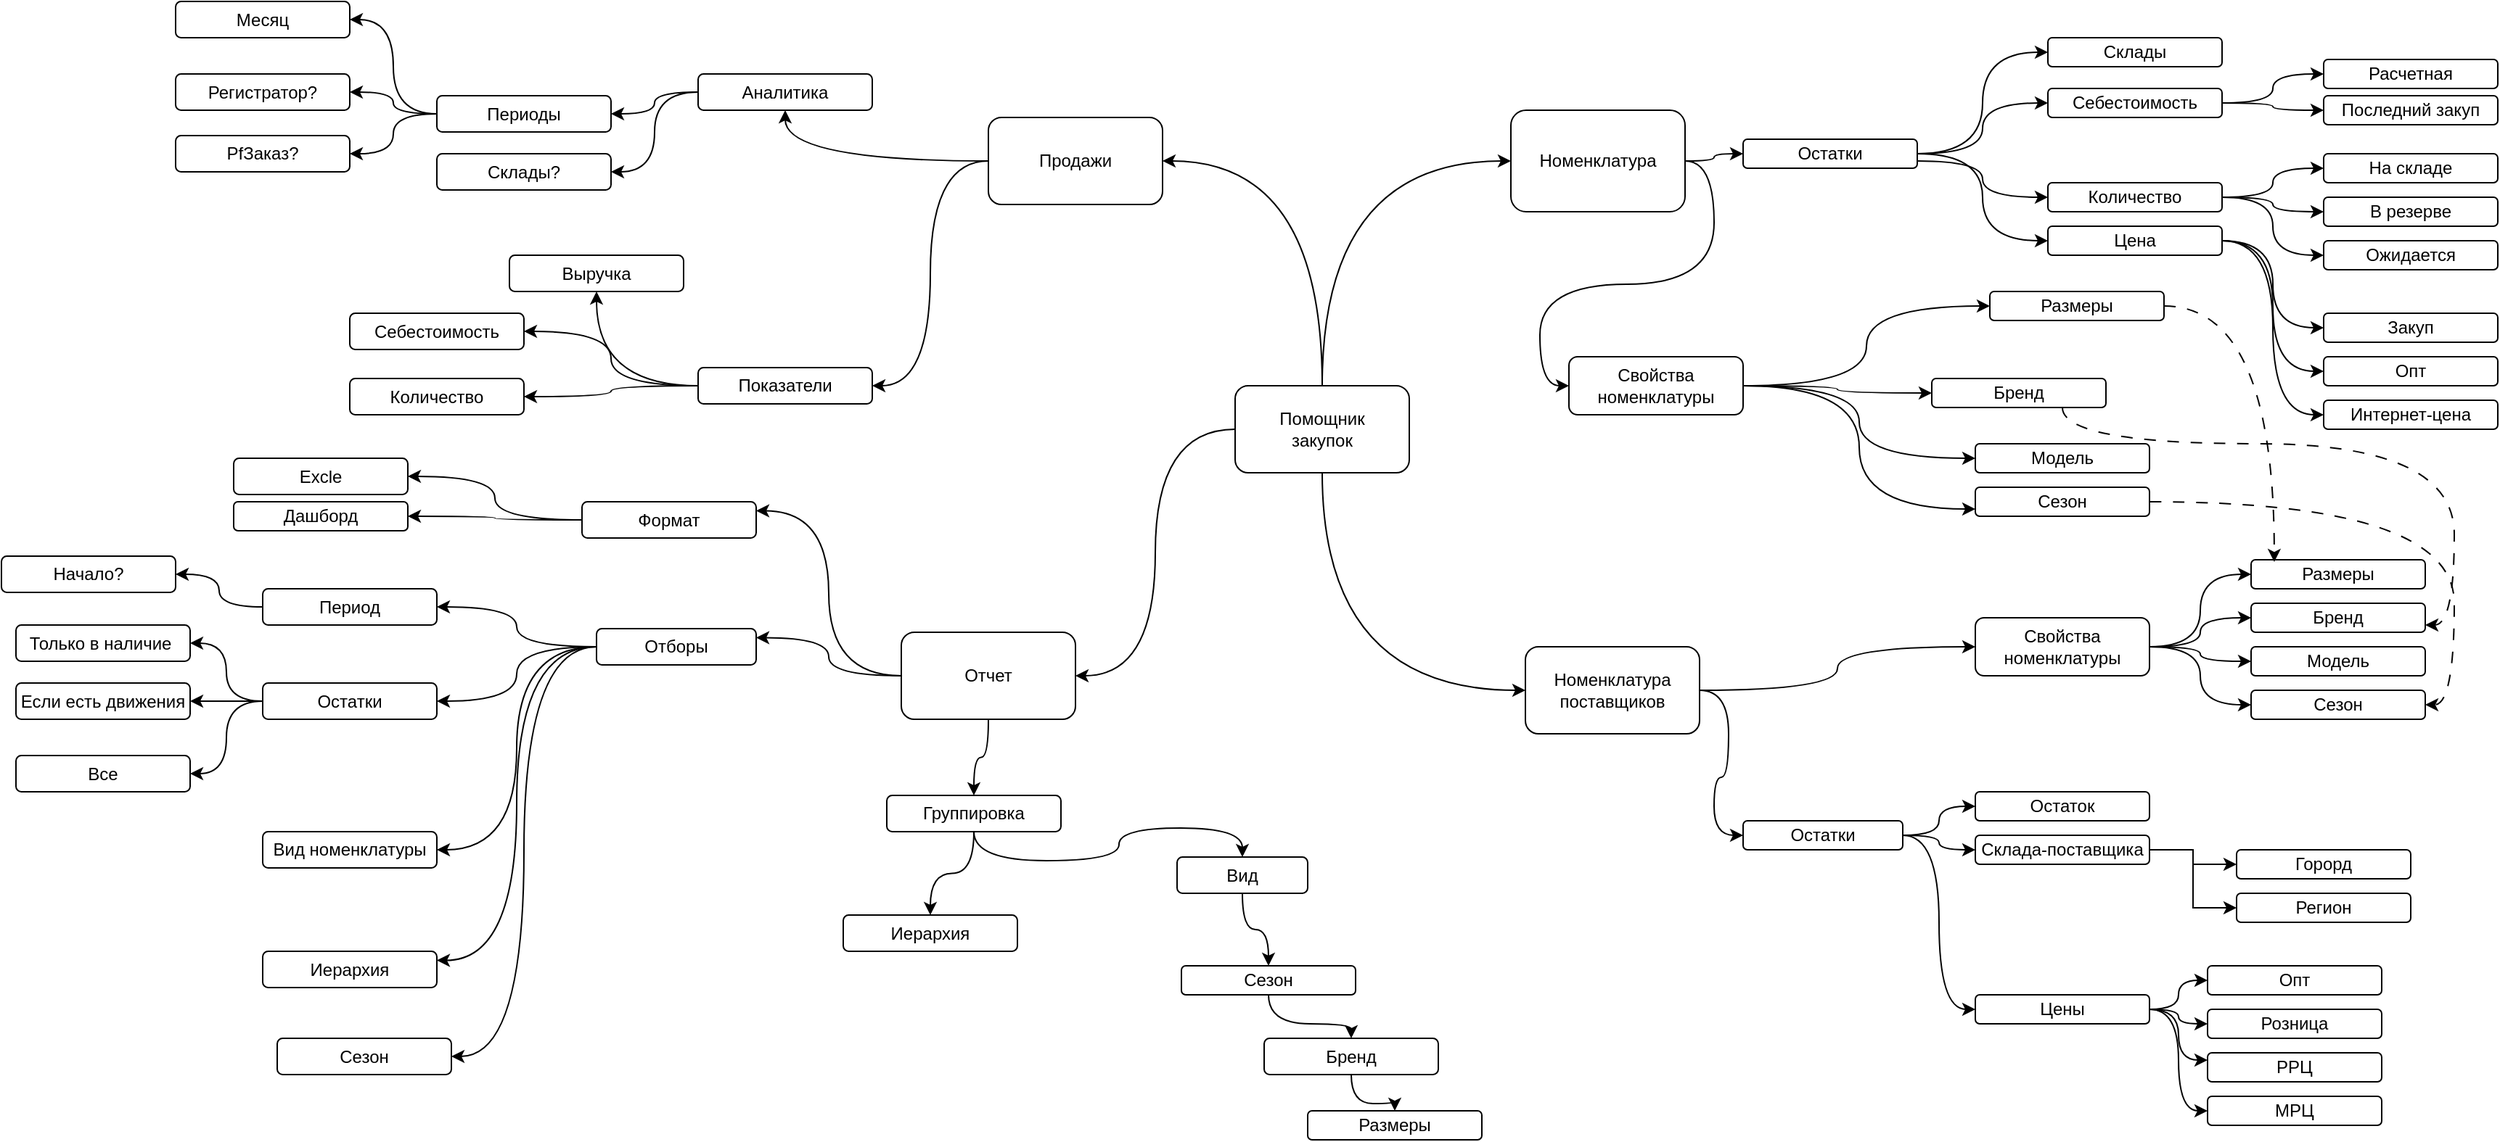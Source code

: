 <mxfile version="24.4.15" type="github">
  <diagram name="Страница — 1" id="iO15uAMqxnWTCsrXU4Rd">
    <mxGraphModel dx="2467" dy="2082" grid="1" gridSize="10" guides="1" tooltips="1" connect="1" arrows="1" fold="1" page="1" pageScale="1" pageWidth="827" pageHeight="1169" math="0" shadow="0">
      <root>
        <mxCell id="0" />
        <mxCell id="1" parent="0" />
        <mxCell id="eX9Ofy4RHRO-Lq1Xf2Qd-50" style="edgeStyle=orthogonalEdgeStyle;rounded=0;orthogonalLoop=1;jettySize=auto;html=1;entryX=0;entryY=0.5;entryDx=0;entryDy=0;curved=1;exitX=0.5;exitY=0;exitDx=0;exitDy=0;" edge="1" parent="1" source="eX9Ofy4RHRO-Lq1Xf2Qd-1" target="eX9Ofy4RHRO-Lq1Xf2Qd-2">
          <mxGeometry relative="1" as="geometry" />
        </mxCell>
        <mxCell id="eX9Ofy4RHRO-Lq1Xf2Qd-60" style="edgeStyle=orthogonalEdgeStyle;rounded=0;orthogonalLoop=1;jettySize=auto;html=1;entryX=0;entryY=0.5;entryDx=0;entryDy=0;curved=1;exitX=0.5;exitY=1;exitDx=0;exitDy=0;" edge="1" parent="1" source="eX9Ofy4RHRO-Lq1Xf2Qd-1" target="eX9Ofy4RHRO-Lq1Xf2Qd-4">
          <mxGeometry relative="1" as="geometry" />
        </mxCell>
        <mxCell id="eX9Ofy4RHRO-Lq1Xf2Qd-101" style="edgeStyle=orthogonalEdgeStyle;rounded=0;orthogonalLoop=1;jettySize=auto;html=1;entryX=1;entryY=0.5;entryDx=0;entryDy=0;exitX=0.5;exitY=0;exitDx=0;exitDy=0;curved=1;" edge="1" parent="1" source="eX9Ofy4RHRO-Lq1Xf2Qd-1" target="eX9Ofy4RHRO-Lq1Xf2Qd-83">
          <mxGeometry relative="1" as="geometry" />
        </mxCell>
        <mxCell id="eX9Ofy4RHRO-Lq1Xf2Qd-122" style="edgeStyle=orthogonalEdgeStyle;rounded=0;orthogonalLoop=1;jettySize=auto;html=1;entryX=1;entryY=0.5;entryDx=0;entryDy=0;curved=1;" edge="1" parent="1" source="eX9Ofy4RHRO-Lq1Xf2Qd-1" target="eX9Ofy4RHRO-Lq1Xf2Qd-121">
          <mxGeometry relative="1" as="geometry" />
        </mxCell>
        <mxCell id="eX9Ofy4RHRO-Lq1Xf2Qd-1" value="Помощник&lt;div&gt;закупок&lt;/div&gt;" style="rounded=1;whiteSpace=wrap;html=1;" vertex="1" parent="1">
          <mxGeometry x="330" y="240" width="120" height="60" as="geometry" />
        </mxCell>
        <mxCell id="eX9Ofy4RHRO-Lq1Xf2Qd-2" value="Номенклатура" style="rounded=1;whiteSpace=wrap;html=1;" vertex="1" parent="1">
          <mxGeometry x="520" y="50" width="120" height="70" as="geometry" />
        </mxCell>
        <mxCell id="eX9Ofy4RHRO-Lq1Xf2Qd-65" style="edgeStyle=orthogonalEdgeStyle;rounded=0;orthogonalLoop=1;jettySize=auto;html=1;entryX=0;entryY=0.5;entryDx=0;entryDy=0;curved=1;" edge="1" parent="1" source="eX9Ofy4RHRO-Lq1Xf2Qd-4" target="eX9Ofy4RHRO-Lq1Xf2Qd-24">
          <mxGeometry relative="1" as="geometry" />
        </mxCell>
        <mxCell id="eX9Ofy4RHRO-Lq1Xf2Qd-73" style="edgeStyle=orthogonalEdgeStyle;rounded=0;orthogonalLoop=1;jettySize=auto;html=1;entryX=0;entryY=0.5;entryDx=0;entryDy=0;curved=1;" edge="1" parent="1" source="eX9Ofy4RHRO-Lq1Xf2Qd-4" target="eX9Ofy4RHRO-Lq1Xf2Qd-29">
          <mxGeometry relative="1" as="geometry" />
        </mxCell>
        <mxCell id="eX9Ofy4RHRO-Lq1Xf2Qd-4" value="Номенклатура&lt;div&gt;поставщиков&lt;/div&gt;" style="rounded=1;whiteSpace=wrap;html=1;" vertex="1" parent="1">
          <mxGeometry x="530" y="420" width="120" height="60" as="geometry" />
        </mxCell>
        <mxCell id="eX9Ofy4RHRO-Lq1Xf2Qd-53" style="edgeStyle=orthogonalEdgeStyle;rounded=0;orthogonalLoop=1;jettySize=auto;html=1;entryX=0;entryY=0.5;entryDx=0;entryDy=0;curved=1;" edge="1" parent="1" source="eX9Ofy4RHRO-Lq1Xf2Qd-7" target="eX9Ofy4RHRO-Lq1Xf2Qd-18">
          <mxGeometry relative="1" as="geometry" />
        </mxCell>
        <mxCell id="eX9Ofy4RHRO-Lq1Xf2Qd-54" style="edgeStyle=orthogonalEdgeStyle;rounded=0;orthogonalLoop=1;jettySize=auto;html=1;entryX=0;entryY=0.5;entryDx=0;entryDy=0;curved=1;" edge="1" parent="1" source="eX9Ofy4RHRO-Lq1Xf2Qd-7" target="eX9Ofy4RHRO-Lq1Xf2Qd-19">
          <mxGeometry relative="1" as="geometry" />
        </mxCell>
        <mxCell id="eX9Ofy4RHRO-Lq1Xf2Qd-55" style="edgeStyle=orthogonalEdgeStyle;rounded=0;orthogonalLoop=1;jettySize=auto;html=1;exitX=1;exitY=0.75;exitDx=0;exitDy=0;entryX=0;entryY=0.5;entryDx=0;entryDy=0;curved=1;" edge="1" parent="1" source="eX9Ofy4RHRO-Lq1Xf2Qd-7" target="eX9Ofy4RHRO-Lq1Xf2Qd-38">
          <mxGeometry relative="1" as="geometry" />
        </mxCell>
        <mxCell id="eX9Ofy4RHRO-Lq1Xf2Qd-56" style="edgeStyle=orthogonalEdgeStyle;rounded=0;orthogonalLoop=1;jettySize=auto;html=1;entryX=0;entryY=0.5;entryDx=0;entryDy=0;curved=1;" edge="1" parent="1" source="eX9Ofy4RHRO-Lq1Xf2Qd-7" target="eX9Ofy4RHRO-Lq1Xf2Qd-39">
          <mxGeometry relative="1" as="geometry" />
        </mxCell>
        <mxCell id="eX9Ofy4RHRO-Lq1Xf2Qd-7" value="Остатки" style="rounded=1;whiteSpace=wrap;html=1;" vertex="1" parent="1">
          <mxGeometry x="680" y="70" width="120" height="20" as="geometry" />
        </mxCell>
        <mxCell id="eX9Ofy4RHRO-Lq1Xf2Qd-57" style="edgeStyle=orthogonalEdgeStyle;rounded=0;orthogonalLoop=1;jettySize=auto;html=1;curved=1;" edge="1" parent="1" source="eX9Ofy4RHRO-Lq1Xf2Qd-9" target="eX9Ofy4RHRO-Lq1Xf2Qd-13">
          <mxGeometry relative="1" as="geometry" />
        </mxCell>
        <mxCell id="eX9Ofy4RHRO-Lq1Xf2Qd-58" style="edgeStyle=orthogonalEdgeStyle;rounded=0;orthogonalLoop=1;jettySize=auto;html=1;entryX=0;entryY=0.5;entryDx=0;entryDy=0;curved=1;" edge="1" parent="1" source="eX9Ofy4RHRO-Lq1Xf2Qd-9" target="eX9Ofy4RHRO-Lq1Xf2Qd-15">
          <mxGeometry relative="1" as="geometry" />
        </mxCell>
        <mxCell id="eX9Ofy4RHRO-Lq1Xf2Qd-59" style="edgeStyle=orthogonalEdgeStyle;rounded=0;orthogonalLoop=1;jettySize=auto;html=1;entryX=0;entryY=0.75;entryDx=0;entryDy=0;curved=1;" edge="1" parent="1" source="eX9Ofy4RHRO-Lq1Xf2Qd-9" target="eX9Ofy4RHRO-Lq1Xf2Qd-22">
          <mxGeometry relative="1" as="geometry" />
        </mxCell>
        <mxCell id="eX9Ofy4RHRO-Lq1Xf2Qd-9" value="Свойства номенклатуры" style="rounded=1;whiteSpace=wrap;html=1;" vertex="1" parent="1">
          <mxGeometry x="560" y="220" width="120" height="40" as="geometry" />
        </mxCell>
        <mxCell id="eX9Ofy4RHRO-Lq1Xf2Qd-11" value="Размеры" style="rounded=1;whiteSpace=wrap;html=1;" vertex="1" parent="1">
          <mxGeometry x="850" y="175" width="120" height="20" as="geometry" />
        </mxCell>
        <mxCell id="eX9Ofy4RHRO-Lq1Xf2Qd-179" style="edgeStyle=orthogonalEdgeStyle;rounded=0;orthogonalLoop=1;jettySize=auto;html=1;entryX=1;entryY=0.75;entryDx=0;entryDy=0;curved=1;dashed=1;dashPattern=8 8;" edge="1" parent="1" source="eX9Ofy4RHRO-Lq1Xf2Qd-13" target="eX9Ofy4RHRO-Lq1Xf2Qd-26">
          <mxGeometry relative="1" as="geometry">
            <Array as="points">
              <mxPoint x="900" y="280" />
              <mxPoint x="1170" y="280" />
              <mxPoint x="1170" y="405" />
            </Array>
          </mxGeometry>
        </mxCell>
        <mxCell id="eX9Ofy4RHRO-Lq1Xf2Qd-13" value="Бренд" style="rounded=1;whiteSpace=wrap;html=1;" vertex="1" parent="1">
          <mxGeometry x="810" y="235" width="120" height="20" as="geometry" />
        </mxCell>
        <mxCell id="eX9Ofy4RHRO-Lq1Xf2Qd-15" value="Модель" style="rounded=1;whiteSpace=wrap;html=1;" vertex="1" parent="1">
          <mxGeometry x="840" y="280" width="120" height="20" as="geometry" />
        </mxCell>
        <mxCell id="eX9Ofy4RHRO-Lq1Xf2Qd-18" value="Склады" style="rounded=1;whiteSpace=wrap;html=1;" vertex="1" parent="1">
          <mxGeometry x="890" width="120" height="20" as="geometry" />
        </mxCell>
        <mxCell id="eX9Ofy4RHRO-Lq1Xf2Qd-97" style="edgeStyle=orthogonalEdgeStyle;rounded=0;orthogonalLoop=1;jettySize=auto;html=1;entryX=0;entryY=0.5;entryDx=0;entryDy=0;curved=1;" edge="1" parent="1" source="eX9Ofy4RHRO-Lq1Xf2Qd-19" target="eX9Ofy4RHRO-Lq1Xf2Qd-95">
          <mxGeometry relative="1" as="geometry" />
        </mxCell>
        <mxCell id="eX9Ofy4RHRO-Lq1Xf2Qd-98" style="edgeStyle=orthogonalEdgeStyle;rounded=0;orthogonalLoop=1;jettySize=auto;html=1;curved=1;" edge="1" parent="1" source="eX9Ofy4RHRO-Lq1Xf2Qd-19" target="eX9Ofy4RHRO-Lq1Xf2Qd-96">
          <mxGeometry relative="1" as="geometry" />
        </mxCell>
        <mxCell id="eX9Ofy4RHRO-Lq1Xf2Qd-19" value="Себестоимость" style="rounded=1;whiteSpace=wrap;html=1;" vertex="1" parent="1">
          <mxGeometry x="890" y="35" width="120" height="20" as="geometry" />
        </mxCell>
        <mxCell id="eX9Ofy4RHRO-Lq1Xf2Qd-180" style="edgeStyle=orthogonalEdgeStyle;rounded=0;orthogonalLoop=1;jettySize=auto;html=1;entryX=1;entryY=0.5;entryDx=0;entryDy=0;curved=1;dashed=1;dashPattern=8 8;" edge="1" parent="1" source="eX9Ofy4RHRO-Lq1Xf2Qd-22" target="eX9Ofy4RHRO-Lq1Xf2Qd-28">
          <mxGeometry relative="1" as="geometry" />
        </mxCell>
        <mxCell id="eX9Ofy4RHRO-Lq1Xf2Qd-22" value="Сезон" style="rounded=1;whiteSpace=wrap;html=1;" vertex="1" parent="1">
          <mxGeometry x="840" y="310" width="120" height="20" as="geometry" />
        </mxCell>
        <mxCell id="eX9Ofy4RHRO-Lq1Xf2Qd-66" style="edgeStyle=orthogonalEdgeStyle;rounded=0;orthogonalLoop=1;jettySize=auto;html=1;entryX=0;entryY=0.5;entryDx=0;entryDy=0;curved=1;" edge="1" parent="1" source="eX9Ofy4RHRO-Lq1Xf2Qd-24" target="eX9Ofy4RHRO-Lq1Xf2Qd-25">
          <mxGeometry relative="1" as="geometry" />
        </mxCell>
        <mxCell id="eX9Ofy4RHRO-Lq1Xf2Qd-67" style="edgeStyle=orthogonalEdgeStyle;rounded=0;orthogonalLoop=1;jettySize=auto;html=1;entryX=0;entryY=0.5;entryDx=0;entryDy=0;curved=1;" edge="1" parent="1" source="eX9Ofy4RHRO-Lq1Xf2Qd-24" target="eX9Ofy4RHRO-Lq1Xf2Qd-26">
          <mxGeometry relative="1" as="geometry" />
        </mxCell>
        <mxCell id="eX9Ofy4RHRO-Lq1Xf2Qd-68" style="edgeStyle=orthogonalEdgeStyle;rounded=0;orthogonalLoop=1;jettySize=auto;html=1;entryX=0;entryY=0.5;entryDx=0;entryDy=0;curved=1;" edge="1" parent="1" source="eX9Ofy4RHRO-Lq1Xf2Qd-24" target="eX9Ofy4RHRO-Lq1Xf2Qd-27">
          <mxGeometry relative="1" as="geometry" />
        </mxCell>
        <mxCell id="eX9Ofy4RHRO-Lq1Xf2Qd-69" style="edgeStyle=orthogonalEdgeStyle;rounded=0;orthogonalLoop=1;jettySize=auto;html=1;entryX=0;entryY=0.5;entryDx=0;entryDy=0;curved=1;" edge="1" parent="1" source="eX9Ofy4RHRO-Lq1Xf2Qd-24" target="eX9Ofy4RHRO-Lq1Xf2Qd-28">
          <mxGeometry relative="1" as="geometry" />
        </mxCell>
        <mxCell id="eX9Ofy4RHRO-Lq1Xf2Qd-24" value="Свойства номенклатуры" style="rounded=1;whiteSpace=wrap;html=1;" vertex="1" parent="1">
          <mxGeometry x="840" y="400" width="120" height="40" as="geometry" />
        </mxCell>
        <mxCell id="eX9Ofy4RHRO-Lq1Xf2Qd-25" value="Размеры" style="rounded=1;whiteSpace=wrap;html=1;" vertex="1" parent="1">
          <mxGeometry x="1030" y="360" width="120" height="20" as="geometry" />
        </mxCell>
        <mxCell id="eX9Ofy4RHRO-Lq1Xf2Qd-26" value="Бренд" style="rounded=1;whiteSpace=wrap;html=1;" vertex="1" parent="1">
          <mxGeometry x="1030" y="390" width="120" height="20" as="geometry" />
        </mxCell>
        <mxCell id="eX9Ofy4RHRO-Lq1Xf2Qd-27" value="Модель" style="rounded=1;whiteSpace=wrap;html=1;" vertex="1" parent="1">
          <mxGeometry x="1030" y="420" width="120" height="20" as="geometry" />
        </mxCell>
        <mxCell id="eX9Ofy4RHRO-Lq1Xf2Qd-28" value="Сезон" style="rounded=1;whiteSpace=wrap;html=1;" vertex="1" parent="1">
          <mxGeometry x="1030" y="450" width="120" height="20" as="geometry" />
        </mxCell>
        <mxCell id="eX9Ofy4RHRO-Lq1Xf2Qd-74" style="edgeStyle=orthogonalEdgeStyle;rounded=0;orthogonalLoop=1;jettySize=auto;html=1;entryX=0;entryY=0.5;entryDx=0;entryDy=0;curved=1;" edge="1" parent="1" source="eX9Ofy4RHRO-Lq1Xf2Qd-29" target="eX9Ofy4RHRO-Lq1Xf2Qd-31">
          <mxGeometry relative="1" as="geometry" />
        </mxCell>
        <mxCell id="eX9Ofy4RHRO-Lq1Xf2Qd-75" style="edgeStyle=orthogonalEdgeStyle;rounded=0;orthogonalLoop=1;jettySize=auto;html=1;entryX=0;entryY=0.5;entryDx=0;entryDy=0;curved=1;" edge="1" parent="1" source="eX9Ofy4RHRO-Lq1Xf2Qd-29" target="eX9Ofy4RHRO-Lq1Xf2Qd-33">
          <mxGeometry relative="1" as="geometry" />
        </mxCell>
        <mxCell id="eX9Ofy4RHRO-Lq1Xf2Qd-76" style="edgeStyle=orthogonalEdgeStyle;rounded=0;orthogonalLoop=1;jettySize=auto;html=1;entryX=0;entryY=0.5;entryDx=0;entryDy=0;curved=1;" edge="1" parent="1" source="eX9Ofy4RHRO-Lq1Xf2Qd-29" target="eX9Ofy4RHRO-Lq1Xf2Qd-40">
          <mxGeometry relative="1" as="geometry" />
        </mxCell>
        <mxCell id="eX9Ofy4RHRO-Lq1Xf2Qd-29" value="Остатки" style="rounded=1;whiteSpace=wrap;html=1;" vertex="1" parent="1">
          <mxGeometry x="680" y="540" width="110" height="20" as="geometry" />
        </mxCell>
        <mxCell id="eX9Ofy4RHRO-Lq1Xf2Qd-31" value="Остаток" style="rounded=1;whiteSpace=wrap;html=1;" vertex="1" parent="1">
          <mxGeometry x="840" y="520" width="120" height="20" as="geometry" />
        </mxCell>
        <mxCell id="eX9Ofy4RHRO-Lq1Xf2Qd-77" style="edgeStyle=orthogonalEdgeStyle;rounded=0;orthogonalLoop=1;jettySize=auto;html=1;entryX=0;entryY=0.5;entryDx=0;entryDy=0;" edge="1" parent="1" source="eX9Ofy4RHRO-Lq1Xf2Qd-33" target="eX9Ofy4RHRO-Lq1Xf2Qd-34">
          <mxGeometry relative="1" as="geometry" />
        </mxCell>
        <mxCell id="eX9Ofy4RHRO-Lq1Xf2Qd-78" style="edgeStyle=orthogonalEdgeStyle;rounded=0;orthogonalLoop=1;jettySize=auto;html=1;entryX=0;entryY=0.5;entryDx=0;entryDy=0;" edge="1" parent="1" source="eX9Ofy4RHRO-Lq1Xf2Qd-33" target="eX9Ofy4RHRO-Lq1Xf2Qd-37">
          <mxGeometry relative="1" as="geometry" />
        </mxCell>
        <mxCell id="eX9Ofy4RHRO-Lq1Xf2Qd-33" value="Склада-поставщика" style="rounded=1;whiteSpace=wrap;html=1;" vertex="1" parent="1">
          <mxGeometry x="840" y="550" width="120" height="20" as="geometry" />
        </mxCell>
        <mxCell id="eX9Ofy4RHRO-Lq1Xf2Qd-34" value="Горорд" style="rounded=1;whiteSpace=wrap;html=1;" vertex="1" parent="1">
          <mxGeometry x="1020" y="560" width="120" height="20" as="geometry" />
        </mxCell>
        <mxCell id="eX9Ofy4RHRO-Lq1Xf2Qd-37" value="Регион" style="rounded=1;whiteSpace=wrap;html=1;" vertex="1" parent="1">
          <mxGeometry x="1020" y="590" width="120" height="20" as="geometry" />
        </mxCell>
        <mxCell id="eX9Ofy4RHRO-Lq1Xf2Qd-91" style="edgeStyle=orthogonalEdgeStyle;rounded=0;orthogonalLoop=1;jettySize=auto;html=1;curved=1;" edge="1" parent="1" source="eX9Ofy4RHRO-Lq1Xf2Qd-38" target="eX9Ofy4RHRO-Lq1Xf2Qd-88">
          <mxGeometry relative="1" as="geometry" />
        </mxCell>
        <mxCell id="eX9Ofy4RHRO-Lq1Xf2Qd-92" style="edgeStyle=orthogonalEdgeStyle;rounded=0;orthogonalLoop=1;jettySize=auto;html=1;entryX=0;entryY=0.5;entryDx=0;entryDy=0;curved=1;" edge="1" parent="1" source="eX9Ofy4RHRO-Lq1Xf2Qd-38" target="eX9Ofy4RHRO-Lq1Xf2Qd-89">
          <mxGeometry relative="1" as="geometry" />
        </mxCell>
        <mxCell id="eX9Ofy4RHRO-Lq1Xf2Qd-93" style="edgeStyle=orthogonalEdgeStyle;rounded=0;orthogonalLoop=1;jettySize=auto;html=1;entryX=0;entryY=0.5;entryDx=0;entryDy=0;curved=1;" edge="1" parent="1" source="eX9Ofy4RHRO-Lq1Xf2Qd-38" target="eX9Ofy4RHRO-Lq1Xf2Qd-90">
          <mxGeometry relative="1" as="geometry" />
        </mxCell>
        <mxCell id="eX9Ofy4RHRO-Lq1Xf2Qd-38" value="Количество" style="rounded=1;whiteSpace=wrap;html=1;" vertex="1" parent="1">
          <mxGeometry x="890" y="100" width="120" height="20" as="geometry" />
        </mxCell>
        <mxCell id="eX9Ofy4RHRO-Lq1Xf2Qd-70" style="edgeStyle=orthogonalEdgeStyle;rounded=0;orthogonalLoop=1;jettySize=auto;html=1;entryX=0;entryY=0.5;entryDx=0;entryDy=0;curved=1;" edge="1" parent="1" source="eX9Ofy4RHRO-Lq1Xf2Qd-39" target="eX9Ofy4RHRO-Lq1Xf2Qd-64">
          <mxGeometry relative="1" as="geometry" />
        </mxCell>
        <mxCell id="eX9Ofy4RHRO-Lq1Xf2Qd-71" style="edgeStyle=orthogonalEdgeStyle;rounded=0;orthogonalLoop=1;jettySize=auto;html=1;entryX=0;entryY=0.5;entryDx=0;entryDy=0;curved=1;" edge="1" parent="1" source="eX9Ofy4RHRO-Lq1Xf2Qd-39" target="eX9Ofy4RHRO-Lq1Xf2Qd-62">
          <mxGeometry relative="1" as="geometry" />
        </mxCell>
        <mxCell id="eX9Ofy4RHRO-Lq1Xf2Qd-72" style="edgeStyle=orthogonalEdgeStyle;rounded=0;orthogonalLoop=1;jettySize=auto;html=1;entryX=0;entryY=0.5;entryDx=0;entryDy=0;curved=1;" edge="1" parent="1" source="eX9Ofy4RHRO-Lq1Xf2Qd-39" target="eX9Ofy4RHRO-Lq1Xf2Qd-63">
          <mxGeometry relative="1" as="geometry" />
        </mxCell>
        <mxCell id="eX9Ofy4RHRO-Lq1Xf2Qd-39" value="Цена" style="rounded=1;whiteSpace=wrap;html=1;" vertex="1" parent="1">
          <mxGeometry x="890" y="130" width="120" height="20" as="geometry" />
        </mxCell>
        <mxCell id="eX9Ofy4RHRO-Lq1Xf2Qd-79" style="edgeStyle=orthogonalEdgeStyle;rounded=0;orthogonalLoop=1;jettySize=auto;html=1;entryX=0;entryY=0.5;entryDx=0;entryDy=0;curved=1;" edge="1" parent="1" source="eX9Ofy4RHRO-Lq1Xf2Qd-40" target="eX9Ofy4RHRO-Lq1Xf2Qd-41">
          <mxGeometry relative="1" as="geometry" />
        </mxCell>
        <mxCell id="eX9Ofy4RHRO-Lq1Xf2Qd-80" style="edgeStyle=orthogonalEdgeStyle;rounded=0;orthogonalLoop=1;jettySize=auto;html=1;entryX=0;entryY=0.5;entryDx=0;entryDy=0;curved=1;" edge="1" parent="1" source="eX9Ofy4RHRO-Lq1Xf2Qd-40" target="eX9Ofy4RHRO-Lq1Xf2Qd-42">
          <mxGeometry relative="1" as="geometry" />
        </mxCell>
        <mxCell id="eX9Ofy4RHRO-Lq1Xf2Qd-81" style="edgeStyle=orthogonalEdgeStyle;rounded=0;orthogonalLoop=1;jettySize=auto;html=1;entryX=0;entryY=0.25;entryDx=0;entryDy=0;curved=1;" edge="1" parent="1" source="eX9Ofy4RHRO-Lq1Xf2Qd-40" target="eX9Ofy4RHRO-Lq1Xf2Qd-44">
          <mxGeometry relative="1" as="geometry" />
        </mxCell>
        <mxCell id="eX9Ofy4RHRO-Lq1Xf2Qd-82" style="edgeStyle=orthogonalEdgeStyle;rounded=0;orthogonalLoop=1;jettySize=auto;html=1;entryX=0;entryY=0.5;entryDx=0;entryDy=0;curved=1;" edge="1" parent="1" source="eX9Ofy4RHRO-Lq1Xf2Qd-40" target="eX9Ofy4RHRO-Lq1Xf2Qd-46">
          <mxGeometry relative="1" as="geometry" />
        </mxCell>
        <mxCell id="eX9Ofy4RHRO-Lq1Xf2Qd-40" value="Цены" style="rounded=1;whiteSpace=wrap;html=1;" vertex="1" parent="1">
          <mxGeometry x="840" y="660" width="120" height="20" as="geometry" />
        </mxCell>
        <mxCell id="eX9Ofy4RHRO-Lq1Xf2Qd-41" value="Опт" style="rounded=1;whiteSpace=wrap;html=1;" vertex="1" parent="1">
          <mxGeometry x="1000" y="640" width="120" height="20" as="geometry" />
        </mxCell>
        <mxCell id="eX9Ofy4RHRO-Lq1Xf2Qd-42" value="Розница" style="rounded=1;whiteSpace=wrap;html=1;" vertex="1" parent="1">
          <mxGeometry x="1000" y="670" width="120" height="20" as="geometry" />
        </mxCell>
        <mxCell id="eX9Ofy4RHRO-Lq1Xf2Qd-44" value="РРЦ" style="rounded=1;whiteSpace=wrap;html=1;" vertex="1" parent="1">
          <mxGeometry x="1000" y="700" width="120" height="20" as="geometry" />
        </mxCell>
        <mxCell id="eX9Ofy4RHRO-Lq1Xf2Qd-46" value="МРЦ" style="rounded=1;whiteSpace=wrap;html=1;" vertex="1" parent="1">
          <mxGeometry x="1000" y="730" width="120" height="20" as="geometry" />
        </mxCell>
        <mxCell id="eX9Ofy4RHRO-Lq1Xf2Qd-49" value="" style="endArrow=classic;html=1;rounded=0;entryX=0;entryY=0.5;entryDx=0;entryDy=0;edgeStyle=orthogonalEdgeStyle;curved=1;" edge="1" parent="1" source="eX9Ofy4RHRO-Lq1Xf2Qd-9" target="eX9Ofy4RHRO-Lq1Xf2Qd-11">
          <mxGeometry width="50" height="50" relative="1" as="geometry">
            <mxPoint x="840" y="320" as="sourcePoint" />
            <mxPoint x="890" y="270" as="targetPoint" />
          </mxGeometry>
        </mxCell>
        <mxCell id="eX9Ofy4RHRO-Lq1Xf2Qd-51" style="edgeStyle=orthogonalEdgeStyle;rounded=0;orthogonalLoop=1;jettySize=auto;html=1;entryX=0;entryY=0.5;entryDx=0;entryDy=0;curved=1;exitX=1;exitY=0.5;exitDx=0;exitDy=0;" edge="1" parent="1" source="eX9Ofy4RHRO-Lq1Xf2Qd-2" target="eX9Ofy4RHRO-Lq1Xf2Qd-7">
          <mxGeometry relative="1" as="geometry">
            <mxPoint x="280" y="250" as="sourcePoint" />
            <mxPoint x="530" y="95" as="targetPoint" />
          </mxGeometry>
        </mxCell>
        <mxCell id="eX9Ofy4RHRO-Lq1Xf2Qd-52" style="edgeStyle=orthogonalEdgeStyle;rounded=0;orthogonalLoop=1;jettySize=auto;html=1;entryX=0;entryY=0.5;entryDx=0;entryDy=0;curved=1;exitX=1;exitY=0.5;exitDx=0;exitDy=0;" edge="1" parent="1" source="eX9Ofy4RHRO-Lq1Xf2Qd-2" target="eX9Ofy4RHRO-Lq1Xf2Qd-9">
          <mxGeometry relative="1" as="geometry">
            <mxPoint x="650" y="95" as="sourcePoint" />
            <mxPoint x="690" y="90" as="targetPoint" />
          </mxGeometry>
        </mxCell>
        <mxCell id="eX9Ofy4RHRO-Lq1Xf2Qd-62" value="Опт" style="rounded=1;whiteSpace=wrap;html=1;" vertex="1" parent="1">
          <mxGeometry x="1080" y="220" width="120" height="20" as="geometry" />
        </mxCell>
        <mxCell id="eX9Ofy4RHRO-Lq1Xf2Qd-63" value="Интернет-цена" style="rounded=1;whiteSpace=wrap;html=1;" vertex="1" parent="1">
          <mxGeometry x="1080" y="250" width="120" height="20" as="geometry" />
        </mxCell>
        <mxCell id="eX9Ofy4RHRO-Lq1Xf2Qd-64" value="Закуп" style="rounded=1;whiteSpace=wrap;html=1;" vertex="1" parent="1">
          <mxGeometry x="1080" y="190" width="120" height="20" as="geometry" />
        </mxCell>
        <mxCell id="eX9Ofy4RHRO-Lq1Xf2Qd-85" value="" style="edgeStyle=orthogonalEdgeStyle;rounded=0;orthogonalLoop=1;jettySize=auto;html=1;curved=1;" edge="1" parent="1" source="eX9Ofy4RHRO-Lq1Xf2Qd-83" target="eX9Ofy4RHRO-Lq1Xf2Qd-84">
          <mxGeometry relative="1" as="geometry" />
        </mxCell>
        <mxCell id="eX9Ofy4RHRO-Lq1Xf2Qd-99" style="edgeStyle=orthogonalEdgeStyle;rounded=0;orthogonalLoop=1;jettySize=auto;html=1;entryX=1;entryY=0.5;entryDx=0;entryDy=0;curved=1;" edge="1" parent="1" source="eX9Ofy4RHRO-Lq1Xf2Qd-83" target="eX9Ofy4RHRO-Lq1Xf2Qd-87">
          <mxGeometry relative="1" as="geometry" />
        </mxCell>
        <mxCell id="eX9Ofy4RHRO-Lq1Xf2Qd-83" value="Продажи" style="rounded=1;whiteSpace=wrap;html=1;" vertex="1" parent="1">
          <mxGeometry x="160" y="55" width="120" height="60" as="geometry" />
        </mxCell>
        <mxCell id="eX9Ofy4RHRO-Lq1Xf2Qd-106" style="edgeStyle=orthogonalEdgeStyle;rounded=0;orthogonalLoop=1;jettySize=auto;html=1;curved=1;" edge="1" parent="1" source="eX9Ofy4RHRO-Lq1Xf2Qd-84" target="eX9Ofy4RHRO-Lq1Xf2Qd-100">
          <mxGeometry relative="1" as="geometry" />
        </mxCell>
        <mxCell id="eX9Ofy4RHRO-Lq1Xf2Qd-114" style="edgeStyle=orthogonalEdgeStyle;rounded=0;orthogonalLoop=1;jettySize=auto;html=1;entryX=1;entryY=0.5;entryDx=0;entryDy=0;curved=1;" edge="1" parent="1" source="eX9Ofy4RHRO-Lq1Xf2Qd-84" target="eX9Ofy4RHRO-Lq1Xf2Qd-113">
          <mxGeometry relative="1" as="geometry" />
        </mxCell>
        <mxCell id="eX9Ofy4RHRO-Lq1Xf2Qd-84" value="Аналитика" style="whiteSpace=wrap;html=1;rounded=1;" vertex="1" parent="1">
          <mxGeometry x="-40" y="25" width="120" height="25" as="geometry" />
        </mxCell>
        <mxCell id="eX9Ofy4RHRO-Lq1Xf2Qd-103" value="" style="edgeStyle=orthogonalEdgeStyle;rounded=0;orthogonalLoop=1;jettySize=auto;html=1;curved=1;" edge="1" parent="1" source="eX9Ofy4RHRO-Lq1Xf2Qd-87" target="eX9Ofy4RHRO-Lq1Xf2Qd-102">
          <mxGeometry relative="1" as="geometry" />
        </mxCell>
        <mxCell id="eX9Ofy4RHRO-Lq1Xf2Qd-107" style="edgeStyle=orthogonalEdgeStyle;rounded=0;orthogonalLoop=1;jettySize=auto;html=1;entryX=1;entryY=0.5;entryDx=0;entryDy=0;curved=1;" edge="1" parent="1" source="eX9Ofy4RHRO-Lq1Xf2Qd-87" target="eX9Ofy4RHRO-Lq1Xf2Qd-104">
          <mxGeometry relative="1" as="geometry" />
        </mxCell>
        <mxCell id="eX9Ofy4RHRO-Lq1Xf2Qd-110" style="edgeStyle=orthogonalEdgeStyle;rounded=0;orthogonalLoop=1;jettySize=auto;html=1;entryX=1;entryY=0.5;entryDx=0;entryDy=0;curved=1;" edge="1" parent="1" source="eX9Ofy4RHRO-Lq1Xf2Qd-87" target="eX9Ofy4RHRO-Lq1Xf2Qd-109">
          <mxGeometry relative="1" as="geometry" />
        </mxCell>
        <mxCell id="eX9Ofy4RHRO-Lq1Xf2Qd-87" value="Показатели" style="whiteSpace=wrap;html=1;rounded=1;" vertex="1" parent="1">
          <mxGeometry x="-40" y="227.5" width="120" height="25" as="geometry" />
        </mxCell>
        <mxCell id="eX9Ofy4RHRO-Lq1Xf2Qd-88" value="На складе" style="rounded=1;whiteSpace=wrap;html=1;" vertex="1" parent="1">
          <mxGeometry x="1080" y="80" width="120" height="20" as="geometry" />
        </mxCell>
        <mxCell id="eX9Ofy4RHRO-Lq1Xf2Qd-89" value="В резерве" style="rounded=1;whiteSpace=wrap;html=1;" vertex="1" parent="1">
          <mxGeometry x="1080" y="110" width="120" height="20" as="geometry" />
        </mxCell>
        <mxCell id="eX9Ofy4RHRO-Lq1Xf2Qd-90" value="Ожидается" style="rounded=1;whiteSpace=wrap;html=1;" vertex="1" parent="1">
          <mxGeometry x="1080" y="140" width="120" height="20" as="geometry" />
        </mxCell>
        <mxCell id="eX9Ofy4RHRO-Lq1Xf2Qd-95" value="Расчетная" style="rounded=1;whiteSpace=wrap;html=1;" vertex="1" parent="1">
          <mxGeometry x="1080" y="15" width="120" height="20" as="geometry" />
        </mxCell>
        <mxCell id="eX9Ofy4RHRO-Lq1Xf2Qd-96" value="Последний закуп" style="rounded=1;whiteSpace=wrap;html=1;" vertex="1" parent="1">
          <mxGeometry x="1080" y="40" width="120" height="20" as="geometry" />
        </mxCell>
        <mxCell id="eX9Ofy4RHRO-Lq1Xf2Qd-115" style="edgeStyle=orthogonalEdgeStyle;rounded=0;orthogonalLoop=1;jettySize=auto;html=1;entryX=1;entryY=0.5;entryDx=0;entryDy=0;curved=1;" edge="1" parent="1" source="eX9Ofy4RHRO-Lq1Xf2Qd-100" target="eX9Ofy4RHRO-Lq1Xf2Qd-116">
          <mxGeometry relative="1" as="geometry">
            <mxPoint x="-290" as="targetPoint" />
          </mxGeometry>
        </mxCell>
        <mxCell id="eX9Ofy4RHRO-Lq1Xf2Qd-118" style="edgeStyle=orthogonalEdgeStyle;rounded=0;orthogonalLoop=1;jettySize=auto;html=1;entryX=1;entryY=0.5;entryDx=0;entryDy=0;curved=1;" edge="1" parent="1" source="eX9Ofy4RHRO-Lq1Xf2Qd-100" target="eX9Ofy4RHRO-Lq1Xf2Qd-117">
          <mxGeometry relative="1" as="geometry" />
        </mxCell>
        <mxCell id="eX9Ofy4RHRO-Lq1Xf2Qd-120" style="edgeStyle=orthogonalEdgeStyle;rounded=0;orthogonalLoop=1;jettySize=auto;html=1;entryX=1;entryY=0.5;entryDx=0;entryDy=0;curved=1;" edge="1" parent="1" source="eX9Ofy4RHRO-Lq1Xf2Qd-100" target="eX9Ofy4RHRO-Lq1Xf2Qd-119">
          <mxGeometry relative="1" as="geometry" />
        </mxCell>
        <mxCell id="eX9Ofy4RHRO-Lq1Xf2Qd-100" value="Периоды" style="whiteSpace=wrap;html=1;rounded=1;" vertex="1" parent="1">
          <mxGeometry x="-220" y="40" width="120" height="25" as="geometry" />
        </mxCell>
        <mxCell id="eX9Ofy4RHRO-Lq1Xf2Qd-102" value="Выручка" style="whiteSpace=wrap;html=1;rounded=1;" vertex="1" parent="1">
          <mxGeometry x="-170" y="150" width="120" height="25" as="geometry" />
        </mxCell>
        <mxCell id="eX9Ofy4RHRO-Lq1Xf2Qd-104" value="Себестоимость" style="whiteSpace=wrap;html=1;rounded=1;" vertex="1" parent="1">
          <mxGeometry x="-280" y="190" width="120" height="25" as="geometry" />
        </mxCell>
        <mxCell id="eX9Ofy4RHRO-Lq1Xf2Qd-109" value="Количество" style="whiteSpace=wrap;html=1;rounded=1;" vertex="1" parent="1">
          <mxGeometry x="-280" y="235" width="120" height="25" as="geometry" />
        </mxCell>
        <mxCell id="eX9Ofy4RHRO-Lq1Xf2Qd-113" value="Склады?" style="whiteSpace=wrap;html=1;rounded=1;" vertex="1" parent="1">
          <mxGeometry x="-220" y="80" width="120" height="25" as="geometry" />
        </mxCell>
        <mxCell id="eX9Ofy4RHRO-Lq1Xf2Qd-116" value="Месяц" style="whiteSpace=wrap;html=1;rounded=1;" vertex="1" parent="1">
          <mxGeometry x="-400" y="-25" width="120" height="25" as="geometry" />
        </mxCell>
        <mxCell id="eX9Ofy4RHRO-Lq1Xf2Qd-117" value="Регистратор?" style="whiteSpace=wrap;html=1;rounded=1;" vertex="1" parent="1">
          <mxGeometry x="-400" y="25" width="120" height="25" as="geometry" />
        </mxCell>
        <mxCell id="eX9Ofy4RHRO-Lq1Xf2Qd-119" value="PfЗаказ?" style="whiteSpace=wrap;html=1;rounded=1;" vertex="1" parent="1">
          <mxGeometry x="-400" y="67.5" width="120" height="25" as="geometry" />
        </mxCell>
        <mxCell id="eX9Ofy4RHRO-Lq1Xf2Qd-127" style="edgeStyle=orthogonalEdgeStyle;rounded=0;orthogonalLoop=1;jettySize=auto;html=1;entryX=1;entryY=0.25;entryDx=0;entryDy=0;curved=1;" edge="1" parent="1" source="eX9Ofy4RHRO-Lq1Xf2Qd-121" target="eX9Ofy4RHRO-Lq1Xf2Qd-124">
          <mxGeometry relative="1" as="geometry" />
        </mxCell>
        <mxCell id="eX9Ofy4RHRO-Lq1Xf2Qd-154" style="edgeStyle=orthogonalEdgeStyle;rounded=0;orthogonalLoop=1;jettySize=auto;html=1;curved=1;" edge="1" parent="1" source="eX9Ofy4RHRO-Lq1Xf2Qd-121" target="eX9Ofy4RHRO-Lq1Xf2Qd-125">
          <mxGeometry relative="1" as="geometry" />
        </mxCell>
        <mxCell id="eX9Ofy4RHRO-Lq1Xf2Qd-169" style="edgeStyle=orthogonalEdgeStyle;rounded=0;orthogonalLoop=1;jettySize=auto;html=1;entryX=1;entryY=0.25;entryDx=0;entryDy=0;curved=1;" edge="1" parent="1" source="eX9Ofy4RHRO-Lq1Xf2Qd-121" target="eX9Ofy4RHRO-Lq1Xf2Qd-128">
          <mxGeometry relative="1" as="geometry" />
        </mxCell>
        <mxCell id="eX9Ofy4RHRO-Lq1Xf2Qd-121" value="Отчет" style="rounded=1;whiteSpace=wrap;html=1;" vertex="1" parent="1">
          <mxGeometry x="100" y="410" width="120" height="60" as="geometry" />
        </mxCell>
        <mxCell id="eX9Ofy4RHRO-Lq1Xf2Qd-138" style="edgeStyle=orthogonalEdgeStyle;rounded=0;orthogonalLoop=1;jettySize=auto;html=1;entryX=1;entryY=0.5;entryDx=0;entryDy=0;curved=1;" edge="1" parent="1" source="eX9Ofy4RHRO-Lq1Xf2Qd-124" target="eX9Ofy4RHRO-Lq1Xf2Qd-133">
          <mxGeometry relative="1" as="geometry" />
        </mxCell>
        <mxCell id="eX9Ofy4RHRO-Lq1Xf2Qd-140" style="edgeStyle=orthogonalEdgeStyle;rounded=0;orthogonalLoop=1;jettySize=auto;html=1;entryX=1;entryY=0.5;entryDx=0;entryDy=0;curved=1;" edge="1" parent="1" source="eX9Ofy4RHRO-Lq1Xf2Qd-124" target="eX9Ofy4RHRO-Lq1Xf2Qd-136">
          <mxGeometry relative="1" as="geometry" />
        </mxCell>
        <mxCell id="eX9Ofy4RHRO-Lq1Xf2Qd-141" style="edgeStyle=orthogonalEdgeStyle;rounded=0;orthogonalLoop=1;jettySize=auto;html=1;entryX=1;entryY=0.5;entryDx=0;entryDy=0;curved=1;" edge="1" parent="1" source="eX9Ofy4RHRO-Lq1Xf2Qd-124" target="eX9Ofy4RHRO-Lq1Xf2Qd-137">
          <mxGeometry relative="1" as="geometry" />
        </mxCell>
        <mxCell id="eX9Ofy4RHRO-Lq1Xf2Qd-155" style="edgeStyle=orthogonalEdgeStyle;rounded=0;orthogonalLoop=1;jettySize=auto;html=1;entryX=1;entryY=0.25;entryDx=0;entryDy=0;curved=1;" edge="1" parent="1" source="eX9Ofy4RHRO-Lq1Xf2Qd-124" target="eX9Ofy4RHRO-Lq1Xf2Qd-156">
          <mxGeometry relative="1" as="geometry">
            <mxPoint x="-190" y="640" as="targetPoint" />
          </mxGeometry>
        </mxCell>
        <mxCell id="eX9Ofy4RHRO-Lq1Xf2Qd-165" style="edgeStyle=orthogonalEdgeStyle;rounded=0;orthogonalLoop=1;jettySize=auto;html=1;entryX=1;entryY=0.5;entryDx=0;entryDy=0;curved=1;" edge="1" parent="1" source="eX9Ofy4RHRO-Lq1Xf2Qd-124" target="eX9Ofy4RHRO-Lq1Xf2Qd-164">
          <mxGeometry relative="1" as="geometry" />
        </mxCell>
        <mxCell id="eX9Ofy4RHRO-Lq1Xf2Qd-124" value="Отборы" style="whiteSpace=wrap;html=1;rounded=1;" vertex="1" parent="1">
          <mxGeometry x="-110" y="407.5" width="110" height="25" as="geometry" />
        </mxCell>
        <mxCell id="eX9Ofy4RHRO-Lq1Xf2Qd-159" value="" style="edgeStyle=orthogonalEdgeStyle;rounded=0;orthogonalLoop=1;jettySize=auto;html=1;curved=1;exitX=0.5;exitY=1;exitDx=0;exitDy=0;" edge="1" parent="1" source="eX9Ofy4RHRO-Lq1Xf2Qd-125" target="eX9Ofy4RHRO-Lq1Xf2Qd-157">
          <mxGeometry relative="1" as="geometry">
            <mxPoint x="170" y="590" as="sourcePoint" />
          </mxGeometry>
        </mxCell>
        <mxCell id="eX9Ofy4RHRO-Lq1Xf2Qd-161" value="" style="edgeStyle=orthogonalEdgeStyle;rounded=0;orthogonalLoop=1;jettySize=auto;html=1;curved=1;" edge="1" parent="1" source="eX9Ofy4RHRO-Lq1Xf2Qd-125" target="eX9Ofy4RHRO-Lq1Xf2Qd-160">
          <mxGeometry relative="1" as="geometry" />
        </mxCell>
        <mxCell id="eX9Ofy4RHRO-Lq1Xf2Qd-125" value="Группировка" style="whiteSpace=wrap;html=1;rounded=1;" vertex="1" parent="1">
          <mxGeometry x="90" y="522.5" width="120" height="25" as="geometry" />
        </mxCell>
        <mxCell id="eX9Ofy4RHRO-Lq1Xf2Qd-129" style="edgeStyle=orthogonalEdgeStyle;rounded=0;orthogonalLoop=1;jettySize=auto;html=1;entryX=1;entryY=0.5;entryDx=0;entryDy=0;curved=1;" edge="1" parent="1" source="eX9Ofy4RHRO-Lq1Xf2Qd-128" target="eX9Ofy4RHRO-Lq1Xf2Qd-130">
          <mxGeometry relative="1" as="geometry">
            <mxPoint x="-230" y="300" as="targetPoint" />
          </mxGeometry>
        </mxCell>
        <mxCell id="eX9Ofy4RHRO-Lq1Xf2Qd-132" style="edgeStyle=orthogonalEdgeStyle;rounded=0;orthogonalLoop=1;jettySize=auto;html=1;entryX=1;entryY=0.5;entryDx=0;entryDy=0;curved=1;" edge="1" parent="1" source="eX9Ofy4RHRO-Lq1Xf2Qd-128" target="eX9Ofy4RHRO-Lq1Xf2Qd-131">
          <mxGeometry relative="1" as="geometry" />
        </mxCell>
        <mxCell id="eX9Ofy4RHRO-Lq1Xf2Qd-128" value="Формат" style="whiteSpace=wrap;html=1;rounded=1;" vertex="1" parent="1">
          <mxGeometry x="-120" y="320" width="120" height="25" as="geometry" />
        </mxCell>
        <mxCell id="eX9Ofy4RHRO-Lq1Xf2Qd-130" value="Excle" style="whiteSpace=wrap;html=1;rounded=1;" vertex="1" parent="1">
          <mxGeometry x="-360" y="290" width="120" height="25" as="geometry" />
        </mxCell>
        <mxCell id="eX9Ofy4RHRO-Lq1Xf2Qd-131" value="Дашборд" style="whiteSpace=wrap;html=1;rounded=1;" vertex="1" parent="1">
          <mxGeometry x="-360" y="320" width="120" height="20" as="geometry" />
        </mxCell>
        <mxCell id="eX9Ofy4RHRO-Lq1Xf2Qd-142" style="edgeStyle=orthogonalEdgeStyle;rounded=0;orthogonalLoop=1;jettySize=auto;html=1;entryX=1;entryY=0.5;entryDx=0;entryDy=0;curved=1;" edge="1" parent="1" source="eX9Ofy4RHRO-Lq1Xf2Qd-133" target="eX9Ofy4RHRO-Lq1Xf2Qd-135">
          <mxGeometry relative="1" as="geometry" />
        </mxCell>
        <mxCell id="eX9Ofy4RHRO-Lq1Xf2Qd-133" value="Период" style="whiteSpace=wrap;html=1;rounded=1;" vertex="1" parent="1">
          <mxGeometry x="-340" y="380" width="120" height="25" as="geometry" />
        </mxCell>
        <mxCell id="eX9Ofy4RHRO-Lq1Xf2Qd-135" value="Начало?" style="whiteSpace=wrap;html=1;rounded=1;" vertex="1" parent="1">
          <mxGeometry x="-520" y="357.5" width="120" height="25" as="geometry" />
        </mxCell>
        <mxCell id="eX9Ofy4RHRO-Lq1Xf2Qd-147" style="edgeStyle=orthogonalEdgeStyle;rounded=0;orthogonalLoop=1;jettySize=auto;html=1;entryX=1;entryY=0.5;entryDx=0;entryDy=0;curved=1;" edge="1" parent="1" source="eX9Ofy4RHRO-Lq1Xf2Qd-136" target="eX9Ofy4RHRO-Lq1Xf2Qd-143">
          <mxGeometry relative="1" as="geometry" />
        </mxCell>
        <mxCell id="eX9Ofy4RHRO-Lq1Xf2Qd-148" style="edgeStyle=orthogonalEdgeStyle;rounded=0;orthogonalLoop=1;jettySize=auto;html=1;entryX=1;entryY=0.5;entryDx=0;entryDy=0;curved=1;" edge="1" parent="1" source="eX9Ofy4RHRO-Lq1Xf2Qd-136" target="eX9Ofy4RHRO-Lq1Xf2Qd-144">
          <mxGeometry relative="1" as="geometry" />
        </mxCell>
        <mxCell id="eX9Ofy4RHRO-Lq1Xf2Qd-151" style="edgeStyle=orthogonalEdgeStyle;rounded=0;orthogonalLoop=1;jettySize=auto;html=1;curved=1;" edge="1" parent="1" source="eX9Ofy4RHRO-Lq1Xf2Qd-136" target="eX9Ofy4RHRO-Lq1Xf2Qd-150">
          <mxGeometry relative="1" as="geometry" />
        </mxCell>
        <mxCell id="eX9Ofy4RHRO-Lq1Xf2Qd-136" value="Остатки" style="whiteSpace=wrap;html=1;rounded=1;" vertex="1" parent="1">
          <mxGeometry x="-340" y="445" width="120" height="25" as="geometry" />
        </mxCell>
        <mxCell id="eX9Ofy4RHRO-Lq1Xf2Qd-137" value="Вид номенклатуры" style="whiteSpace=wrap;html=1;rounded=1;" vertex="1" parent="1">
          <mxGeometry x="-340" y="547.5" width="120" height="25" as="geometry" />
        </mxCell>
        <mxCell id="eX9Ofy4RHRO-Lq1Xf2Qd-143" value="Только в наличие&amp;nbsp;" style="whiteSpace=wrap;html=1;rounded=1;" vertex="1" parent="1">
          <mxGeometry x="-510" y="405" width="120" height="25" as="geometry" />
        </mxCell>
        <mxCell id="eX9Ofy4RHRO-Lq1Xf2Qd-144" value="Все" style="whiteSpace=wrap;html=1;rounded=1;" vertex="1" parent="1">
          <mxGeometry x="-510" y="495" width="120" height="25" as="geometry" />
        </mxCell>
        <mxCell id="eX9Ofy4RHRO-Lq1Xf2Qd-150" value="Если есть движения" style="whiteSpace=wrap;html=1;rounded=1;" vertex="1" parent="1">
          <mxGeometry x="-510" y="445" width="120" height="25" as="geometry" />
        </mxCell>
        <mxCell id="eX9Ofy4RHRO-Lq1Xf2Qd-156" value="Иерархия" style="whiteSpace=wrap;html=1;rounded=1;" vertex="1" parent="1">
          <mxGeometry x="-340" y="630" width="120" height="25" as="geometry" />
        </mxCell>
        <mxCell id="eX9Ofy4RHRO-Lq1Xf2Qd-175" style="edgeStyle=orthogonalEdgeStyle;rounded=0;orthogonalLoop=1;jettySize=auto;html=1;entryX=0.5;entryY=0;entryDx=0;entryDy=0;curved=1;" edge="1" parent="1" source="eX9Ofy4RHRO-Lq1Xf2Qd-157" target="eX9Ofy4RHRO-Lq1Xf2Qd-170">
          <mxGeometry relative="1" as="geometry" />
        </mxCell>
        <mxCell id="eX9Ofy4RHRO-Lq1Xf2Qd-157" value="Вид" style="whiteSpace=wrap;html=1;rounded=1;" vertex="1" parent="1">
          <mxGeometry x="290" y="565" width="90" height="25" as="geometry" />
        </mxCell>
        <mxCell id="eX9Ofy4RHRO-Lq1Xf2Qd-160" value="Иерархия" style="whiteSpace=wrap;html=1;rounded=1;" vertex="1" parent="1">
          <mxGeometry x="60" y="605" width="120" height="25" as="geometry" />
        </mxCell>
        <mxCell id="eX9Ofy4RHRO-Lq1Xf2Qd-174" style="edgeStyle=orthogonalEdgeStyle;rounded=0;orthogonalLoop=1;jettySize=auto;html=1;entryX=0.5;entryY=0;entryDx=0;entryDy=0;curved=1;" edge="1" parent="1" source="eX9Ofy4RHRO-Lq1Xf2Qd-162" target="eX9Ofy4RHRO-Lq1Xf2Qd-172">
          <mxGeometry relative="1" as="geometry" />
        </mxCell>
        <mxCell id="eX9Ofy4RHRO-Lq1Xf2Qd-162" value="Бренд" style="whiteSpace=wrap;html=1;rounded=1;" vertex="1" parent="1">
          <mxGeometry x="350" y="690" width="120" height="25" as="geometry" />
        </mxCell>
        <mxCell id="eX9Ofy4RHRO-Lq1Xf2Qd-164" value="Сезон" style="whiteSpace=wrap;html=1;rounded=1;" vertex="1" parent="1">
          <mxGeometry x="-330" y="690" width="120" height="25" as="geometry" />
        </mxCell>
        <mxCell id="eX9Ofy4RHRO-Lq1Xf2Qd-171" style="edgeStyle=orthogonalEdgeStyle;rounded=0;orthogonalLoop=1;jettySize=auto;html=1;entryX=0.5;entryY=0;entryDx=0;entryDy=0;curved=1;" edge="1" parent="1" source="eX9Ofy4RHRO-Lq1Xf2Qd-170" target="eX9Ofy4RHRO-Lq1Xf2Qd-162">
          <mxGeometry relative="1" as="geometry" />
        </mxCell>
        <mxCell id="eX9Ofy4RHRO-Lq1Xf2Qd-170" value="Сезон" style="rounded=1;whiteSpace=wrap;html=1;" vertex="1" parent="1">
          <mxGeometry x="293" y="640" width="120" height="20" as="geometry" />
        </mxCell>
        <mxCell id="eX9Ofy4RHRO-Lq1Xf2Qd-172" value="Размеры" style="rounded=1;whiteSpace=wrap;html=1;" vertex="1" parent="1">
          <mxGeometry x="380" y="740" width="120" height="20" as="geometry" />
        </mxCell>
        <mxCell id="eX9Ofy4RHRO-Lq1Xf2Qd-181" style="edgeStyle=orthogonalEdgeStyle;rounded=0;orthogonalLoop=1;jettySize=auto;html=1;entryX=0.133;entryY=0.076;entryDx=0;entryDy=0;entryPerimeter=0;curved=1;dashed=1;dashPattern=8 8;" edge="1" parent="1" source="eX9Ofy4RHRO-Lq1Xf2Qd-11" target="eX9Ofy4RHRO-Lq1Xf2Qd-25">
          <mxGeometry relative="1" as="geometry" />
        </mxCell>
      </root>
    </mxGraphModel>
  </diagram>
</mxfile>
